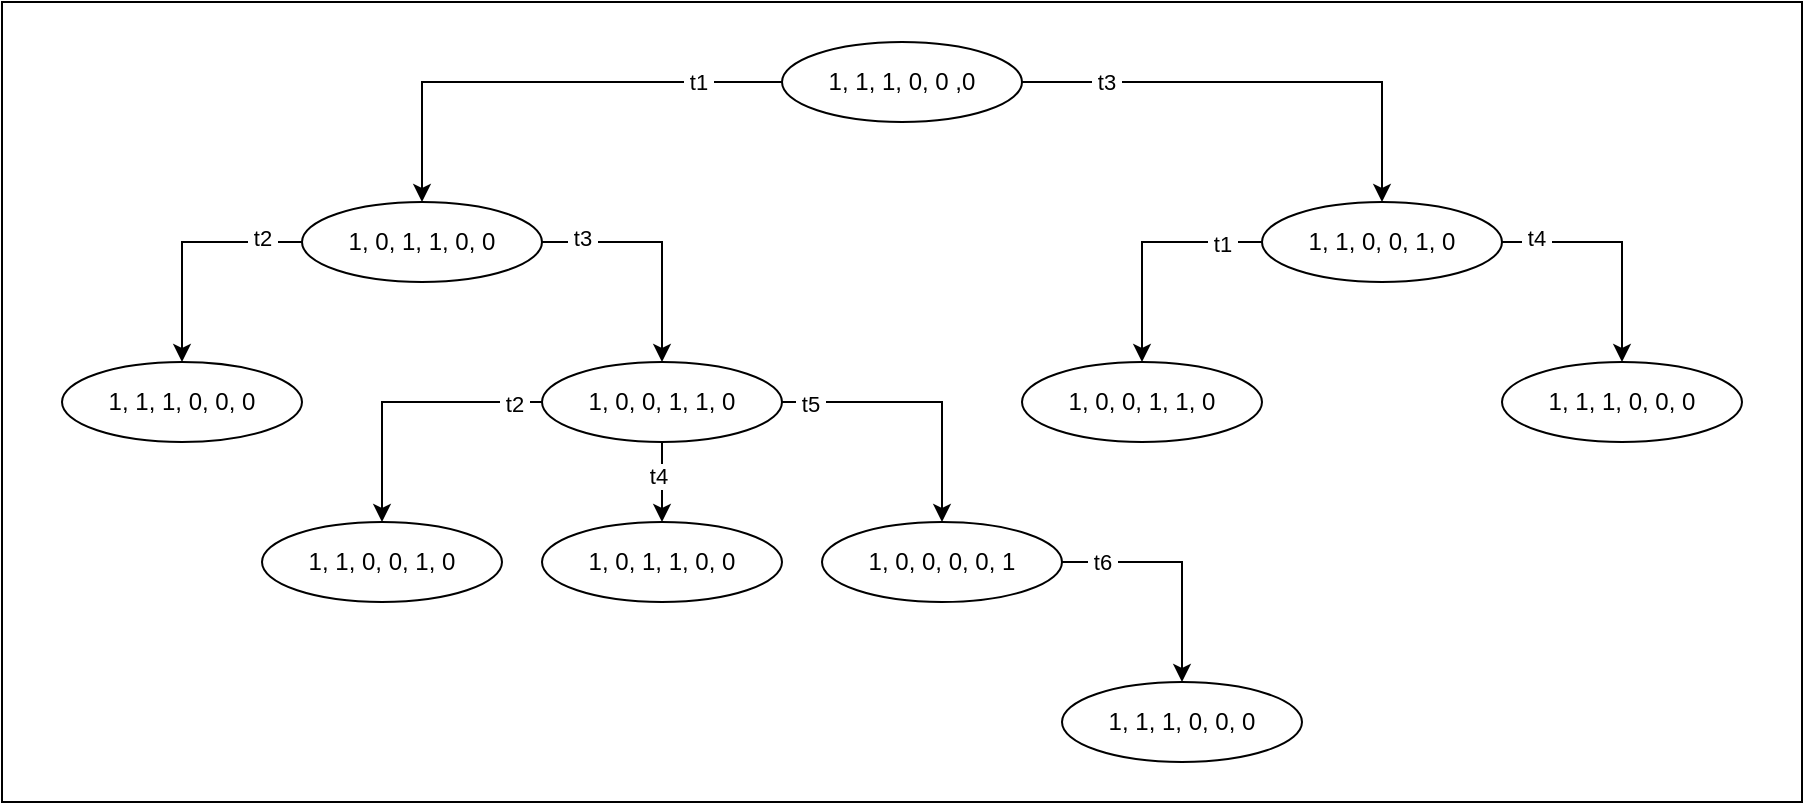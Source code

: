 <mxfile version="13.1.14" type="device"><diagram id="TB344CpFARRC3O7WLrXM" name="Page-1"><mxGraphModel dx="1944" dy="671" grid="1" gridSize="10" guides="1" tooltips="1" connect="1" arrows="1" fold="1" page="1" pageScale="1" pageWidth="827" pageHeight="1169" math="0" shadow="0"><root><mxCell id="0"/><mxCell id="1" parent="0"/><mxCell id="2aVbbT2ZV6XlVKY2Ha7J-39" value="" style="rounded=0;whiteSpace=wrap;html=1;" vertex="1" parent="1"><mxGeometry x="-50" y="180" width="900" height="400" as="geometry"/></mxCell><mxCell id="2aVbbT2ZV6XlVKY2Ha7J-4" style="edgeStyle=orthogonalEdgeStyle;rounded=0;orthogonalLoop=1;jettySize=auto;html=1;exitX=0;exitY=0.5;exitDx=0;exitDy=0;entryX=0.5;entryY=0;entryDx=0;entryDy=0;" edge="1" parent="1" source="2aVbbT2ZV6XlVKY2Ha7J-1" target="2aVbbT2ZV6XlVKY2Ha7J-2"><mxGeometry relative="1" as="geometry"/></mxCell><mxCell id="2aVbbT2ZV6XlVKY2Ha7J-6" value="&amp;nbsp;t1&amp;nbsp;" style="edgeLabel;html=1;align=center;verticalAlign=middle;resizable=0;points=[];" vertex="1" connectable="0" parent="2aVbbT2ZV6XlVKY2Ha7J-4"><mxGeometry x="-0.644" relative="1" as="geometry"><mxPoint as="offset"/></mxGeometry></mxCell><mxCell id="2aVbbT2ZV6XlVKY2Ha7J-5" style="edgeStyle=orthogonalEdgeStyle;rounded=0;orthogonalLoop=1;jettySize=auto;html=1;exitX=1;exitY=0.5;exitDx=0;exitDy=0;entryX=0.5;entryY=0;entryDx=0;entryDy=0;" edge="1" parent="1" source="2aVbbT2ZV6XlVKY2Ha7J-1" target="2aVbbT2ZV6XlVKY2Ha7J-3"><mxGeometry relative="1" as="geometry"/></mxCell><mxCell id="2aVbbT2ZV6XlVKY2Ha7J-7" value="&amp;nbsp;t3&amp;nbsp;" style="edgeLabel;html=1;align=center;verticalAlign=middle;resizable=0;points=[];" vertex="1" connectable="0" parent="2aVbbT2ZV6XlVKY2Ha7J-5"><mxGeometry x="-0.656" relative="1" as="geometry"><mxPoint as="offset"/></mxGeometry></mxCell><mxCell id="2aVbbT2ZV6XlVKY2Ha7J-1" value="1, 1, 1, 0, 0 ,0" style="ellipse;whiteSpace=wrap;html=1;" vertex="1" parent="1"><mxGeometry x="340" y="200" width="120" height="40" as="geometry"/></mxCell><mxCell id="2aVbbT2ZV6XlVKY2Ha7J-16" style="edgeStyle=orthogonalEdgeStyle;rounded=0;orthogonalLoop=1;jettySize=auto;html=1;exitX=0;exitY=0.5;exitDx=0;exitDy=0;entryX=0.5;entryY=0;entryDx=0;entryDy=0;" edge="1" parent="1" source="2aVbbT2ZV6XlVKY2Ha7J-2" target="2aVbbT2ZV6XlVKY2Ha7J-11"><mxGeometry relative="1" as="geometry"/></mxCell><mxCell id="2aVbbT2ZV6XlVKY2Ha7J-17" value="&amp;nbsp;t2&amp;nbsp;" style="edgeLabel;html=1;align=center;verticalAlign=middle;resizable=0;points=[];" vertex="1" connectable="0" parent="2aVbbT2ZV6XlVKY2Ha7J-16"><mxGeometry x="-0.679" y="-2" relative="1" as="geometry"><mxPoint x="-1" as="offset"/></mxGeometry></mxCell><mxCell id="2aVbbT2ZV6XlVKY2Ha7J-18" style="edgeStyle=orthogonalEdgeStyle;rounded=0;orthogonalLoop=1;jettySize=auto;html=1;exitX=1;exitY=0.5;exitDx=0;exitDy=0;entryX=0.5;entryY=0;entryDx=0;entryDy=0;" edge="1" parent="1" source="2aVbbT2ZV6XlVKY2Ha7J-2" target="2aVbbT2ZV6XlVKY2Ha7J-10"><mxGeometry relative="1" as="geometry"/></mxCell><mxCell id="2aVbbT2ZV6XlVKY2Ha7J-19" value="&amp;nbsp;t3&amp;nbsp;" style="edgeLabel;html=1;align=center;verticalAlign=middle;resizable=0;points=[];" vertex="1" connectable="0" parent="2aVbbT2ZV6XlVKY2Ha7J-18"><mxGeometry x="-0.654" y="2" relative="1" as="geometry"><mxPoint x="-1" as="offset"/></mxGeometry></mxCell><mxCell id="2aVbbT2ZV6XlVKY2Ha7J-2" value="1, 0, 1, 1, 0, 0" style="ellipse;whiteSpace=wrap;html=1;" vertex="1" parent="1"><mxGeometry x="100" y="280" width="120" height="40" as="geometry"/></mxCell><mxCell id="2aVbbT2ZV6XlVKY2Ha7J-12" style="edgeStyle=orthogonalEdgeStyle;rounded=0;orthogonalLoop=1;jettySize=auto;html=1;exitX=0;exitY=0.5;exitDx=0;exitDy=0;entryX=0.5;entryY=0;entryDx=0;entryDy=0;" edge="1" parent="1" source="2aVbbT2ZV6XlVKY2Ha7J-3" target="2aVbbT2ZV6XlVKY2Ha7J-8"><mxGeometry relative="1" as="geometry"/></mxCell><mxCell id="2aVbbT2ZV6XlVKY2Ha7J-14" value="&amp;nbsp;t1&amp;nbsp;" style="edgeLabel;html=1;align=center;verticalAlign=middle;resizable=0;points=[];" vertex="1" connectable="0" parent="2aVbbT2ZV6XlVKY2Ha7J-12"><mxGeometry x="-0.679" y="1" relative="1" as="geometry"><mxPoint x="-1" as="offset"/></mxGeometry></mxCell><mxCell id="2aVbbT2ZV6XlVKY2Ha7J-13" style="edgeStyle=orthogonalEdgeStyle;rounded=0;orthogonalLoop=1;jettySize=auto;html=1;exitX=1;exitY=0.5;exitDx=0;exitDy=0;entryX=0.5;entryY=0;entryDx=0;entryDy=0;" edge="1" parent="1" source="2aVbbT2ZV6XlVKY2Ha7J-3" target="2aVbbT2ZV6XlVKY2Ha7J-9"><mxGeometry relative="1" as="geometry"/></mxCell><mxCell id="2aVbbT2ZV6XlVKY2Ha7J-15" value="&amp;nbsp;t4&amp;nbsp;" style="edgeLabel;html=1;align=center;verticalAlign=middle;resizable=0;points=[];" vertex="1" connectable="0" parent="2aVbbT2ZV6XlVKY2Ha7J-13"><mxGeometry x="-0.702" y="2" relative="1" as="geometry"><mxPoint x="-1" as="offset"/></mxGeometry></mxCell><mxCell id="2aVbbT2ZV6XlVKY2Ha7J-3" value="1, 1, 0, 0, 1, 0" style="ellipse;whiteSpace=wrap;html=1;" vertex="1" parent="1"><mxGeometry x="580" y="280" width="120" height="40" as="geometry"/></mxCell><mxCell id="2aVbbT2ZV6XlVKY2Ha7J-8" value="1, 0, 0, 1, 1, 0" style="ellipse;whiteSpace=wrap;html=1;" vertex="1" parent="1"><mxGeometry x="460" y="360" width="120" height="40" as="geometry"/></mxCell><mxCell id="2aVbbT2ZV6XlVKY2Ha7J-9" value="1, 1, 1, 0, 0, 0" style="ellipse;whiteSpace=wrap;html=1;" vertex="1" parent="1"><mxGeometry x="700" y="360" width="120" height="40" as="geometry"/></mxCell><mxCell id="2aVbbT2ZV6XlVKY2Ha7J-22" style="edgeStyle=orthogonalEdgeStyle;rounded=0;orthogonalLoop=1;jettySize=auto;html=1;exitX=0;exitY=0.5;exitDx=0;exitDy=0;entryX=0.5;entryY=0;entryDx=0;entryDy=0;" edge="1" parent="1" source="2aVbbT2ZV6XlVKY2Ha7J-10" target="2aVbbT2ZV6XlVKY2Ha7J-21"><mxGeometry relative="1" as="geometry"/></mxCell><mxCell id="2aVbbT2ZV6XlVKY2Ha7J-26" value="&amp;nbsp;t2&amp;nbsp;" style="edgeLabel;html=1;align=center;verticalAlign=middle;resizable=0;points=[];" vertex="1" connectable="0" parent="2aVbbT2ZV6XlVKY2Ha7J-22"><mxGeometry x="-0.808" y="1" relative="1" as="geometry"><mxPoint x="-1" as="offset"/></mxGeometry></mxCell><mxCell id="2aVbbT2ZV6XlVKY2Ha7J-23" style="edgeStyle=orthogonalEdgeStyle;rounded=0;orthogonalLoop=1;jettySize=auto;html=1;exitX=1;exitY=0.5;exitDx=0;exitDy=0;" edge="1" parent="1" source="2aVbbT2ZV6XlVKY2Ha7J-10" target="2aVbbT2ZV6XlVKY2Ha7J-20"><mxGeometry relative="1" as="geometry"/></mxCell><mxCell id="2aVbbT2ZV6XlVKY2Ha7J-28" value="&amp;nbsp;t5&amp;nbsp;" style="edgeLabel;html=1;align=center;verticalAlign=middle;resizable=0;points=[];" vertex="1" connectable="0" parent="2aVbbT2ZV6XlVKY2Ha7J-23"><mxGeometry x="-0.792" y="-1" relative="1" as="geometry"><mxPoint x="-1" as="offset"/></mxGeometry></mxCell><mxCell id="2aVbbT2ZV6XlVKY2Ha7J-25" style="edgeStyle=orthogonalEdgeStyle;rounded=0;orthogonalLoop=1;jettySize=auto;html=1;exitX=0.5;exitY=1;exitDx=0;exitDy=0;entryX=0.5;entryY=0;entryDx=0;entryDy=0;" edge="1" parent="1" source="2aVbbT2ZV6XlVKY2Ha7J-10" target="2aVbbT2ZV6XlVKY2Ha7J-24"><mxGeometry relative="1" as="geometry"/></mxCell><mxCell id="2aVbbT2ZV6XlVKY2Ha7J-27" value="t4" style="edgeLabel;html=1;align=center;verticalAlign=middle;resizable=0;points=[];" vertex="1" connectable="0" parent="2aVbbT2ZV6XlVKY2Ha7J-25"><mxGeometry x="-0.098" y="-2" relative="1" as="geometry"><mxPoint y="-1" as="offset"/></mxGeometry></mxCell><mxCell id="2aVbbT2ZV6XlVKY2Ha7J-10" value="1, 0, 0, 1, 1, 0" style="ellipse;whiteSpace=wrap;html=1;" vertex="1" parent="1"><mxGeometry x="220" y="360" width="120" height="40" as="geometry"/></mxCell><mxCell id="2aVbbT2ZV6XlVKY2Ha7J-11" value="1, 1, 1, 0, 0, 0" style="ellipse;whiteSpace=wrap;html=1;" vertex="1" parent="1"><mxGeometry x="-20" y="360" width="120" height="40" as="geometry"/></mxCell><mxCell id="2aVbbT2ZV6XlVKY2Ha7J-33" style="edgeStyle=orthogonalEdgeStyle;rounded=0;orthogonalLoop=1;jettySize=auto;html=1;exitX=1;exitY=0.5;exitDx=0;exitDy=0;entryX=0.5;entryY=0;entryDx=0;entryDy=0;" edge="1" parent="1" source="2aVbbT2ZV6XlVKY2Ha7J-20" target="2aVbbT2ZV6XlVKY2Ha7J-30"><mxGeometry relative="1" as="geometry"/></mxCell><mxCell id="2aVbbT2ZV6XlVKY2Ha7J-36" value="&amp;nbsp;t6&amp;nbsp;" style="edgeLabel;html=1;align=center;verticalAlign=middle;resizable=0;points=[];" vertex="1" connectable="0" parent="2aVbbT2ZV6XlVKY2Ha7J-33"><mxGeometry x="-0.654" relative="1" as="geometry"><mxPoint x="-1" as="offset"/></mxGeometry></mxCell><mxCell id="2aVbbT2ZV6XlVKY2Ha7J-20" value="1, 0, 0, 0, 0, 1" style="ellipse;whiteSpace=wrap;html=1;" vertex="1" parent="1"><mxGeometry x="360" y="440" width="120" height="40" as="geometry"/></mxCell><mxCell id="2aVbbT2ZV6XlVKY2Ha7J-21" value="1, 1, 0, 0, 1, 0" style="ellipse;whiteSpace=wrap;html=1;" vertex="1" parent="1"><mxGeometry x="80" y="440" width="120" height="40" as="geometry"/></mxCell><mxCell id="2aVbbT2ZV6XlVKY2Ha7J-24" value="1, 0, 1, 1, 0, 0" style="ellipse;whiteSpace=wrap;html=1;" vertex="1" parent="1"><mxGeometry x="220" y="440" width="120" height="40" as="geometry"/></mxCell><mxCell id="2aVbbT2ZV6XlVKY2Ha7J-30" value="1, 1, 1, 0, 0, 0" style="ellipse;whiteSpace=wrap;html=1;" vertex="1" parent="1"><mxGeometry x="480" y="520" width="120" height="40" as="geometry"/></mxCell></root></mxGraphModel></diagram></mxfile>